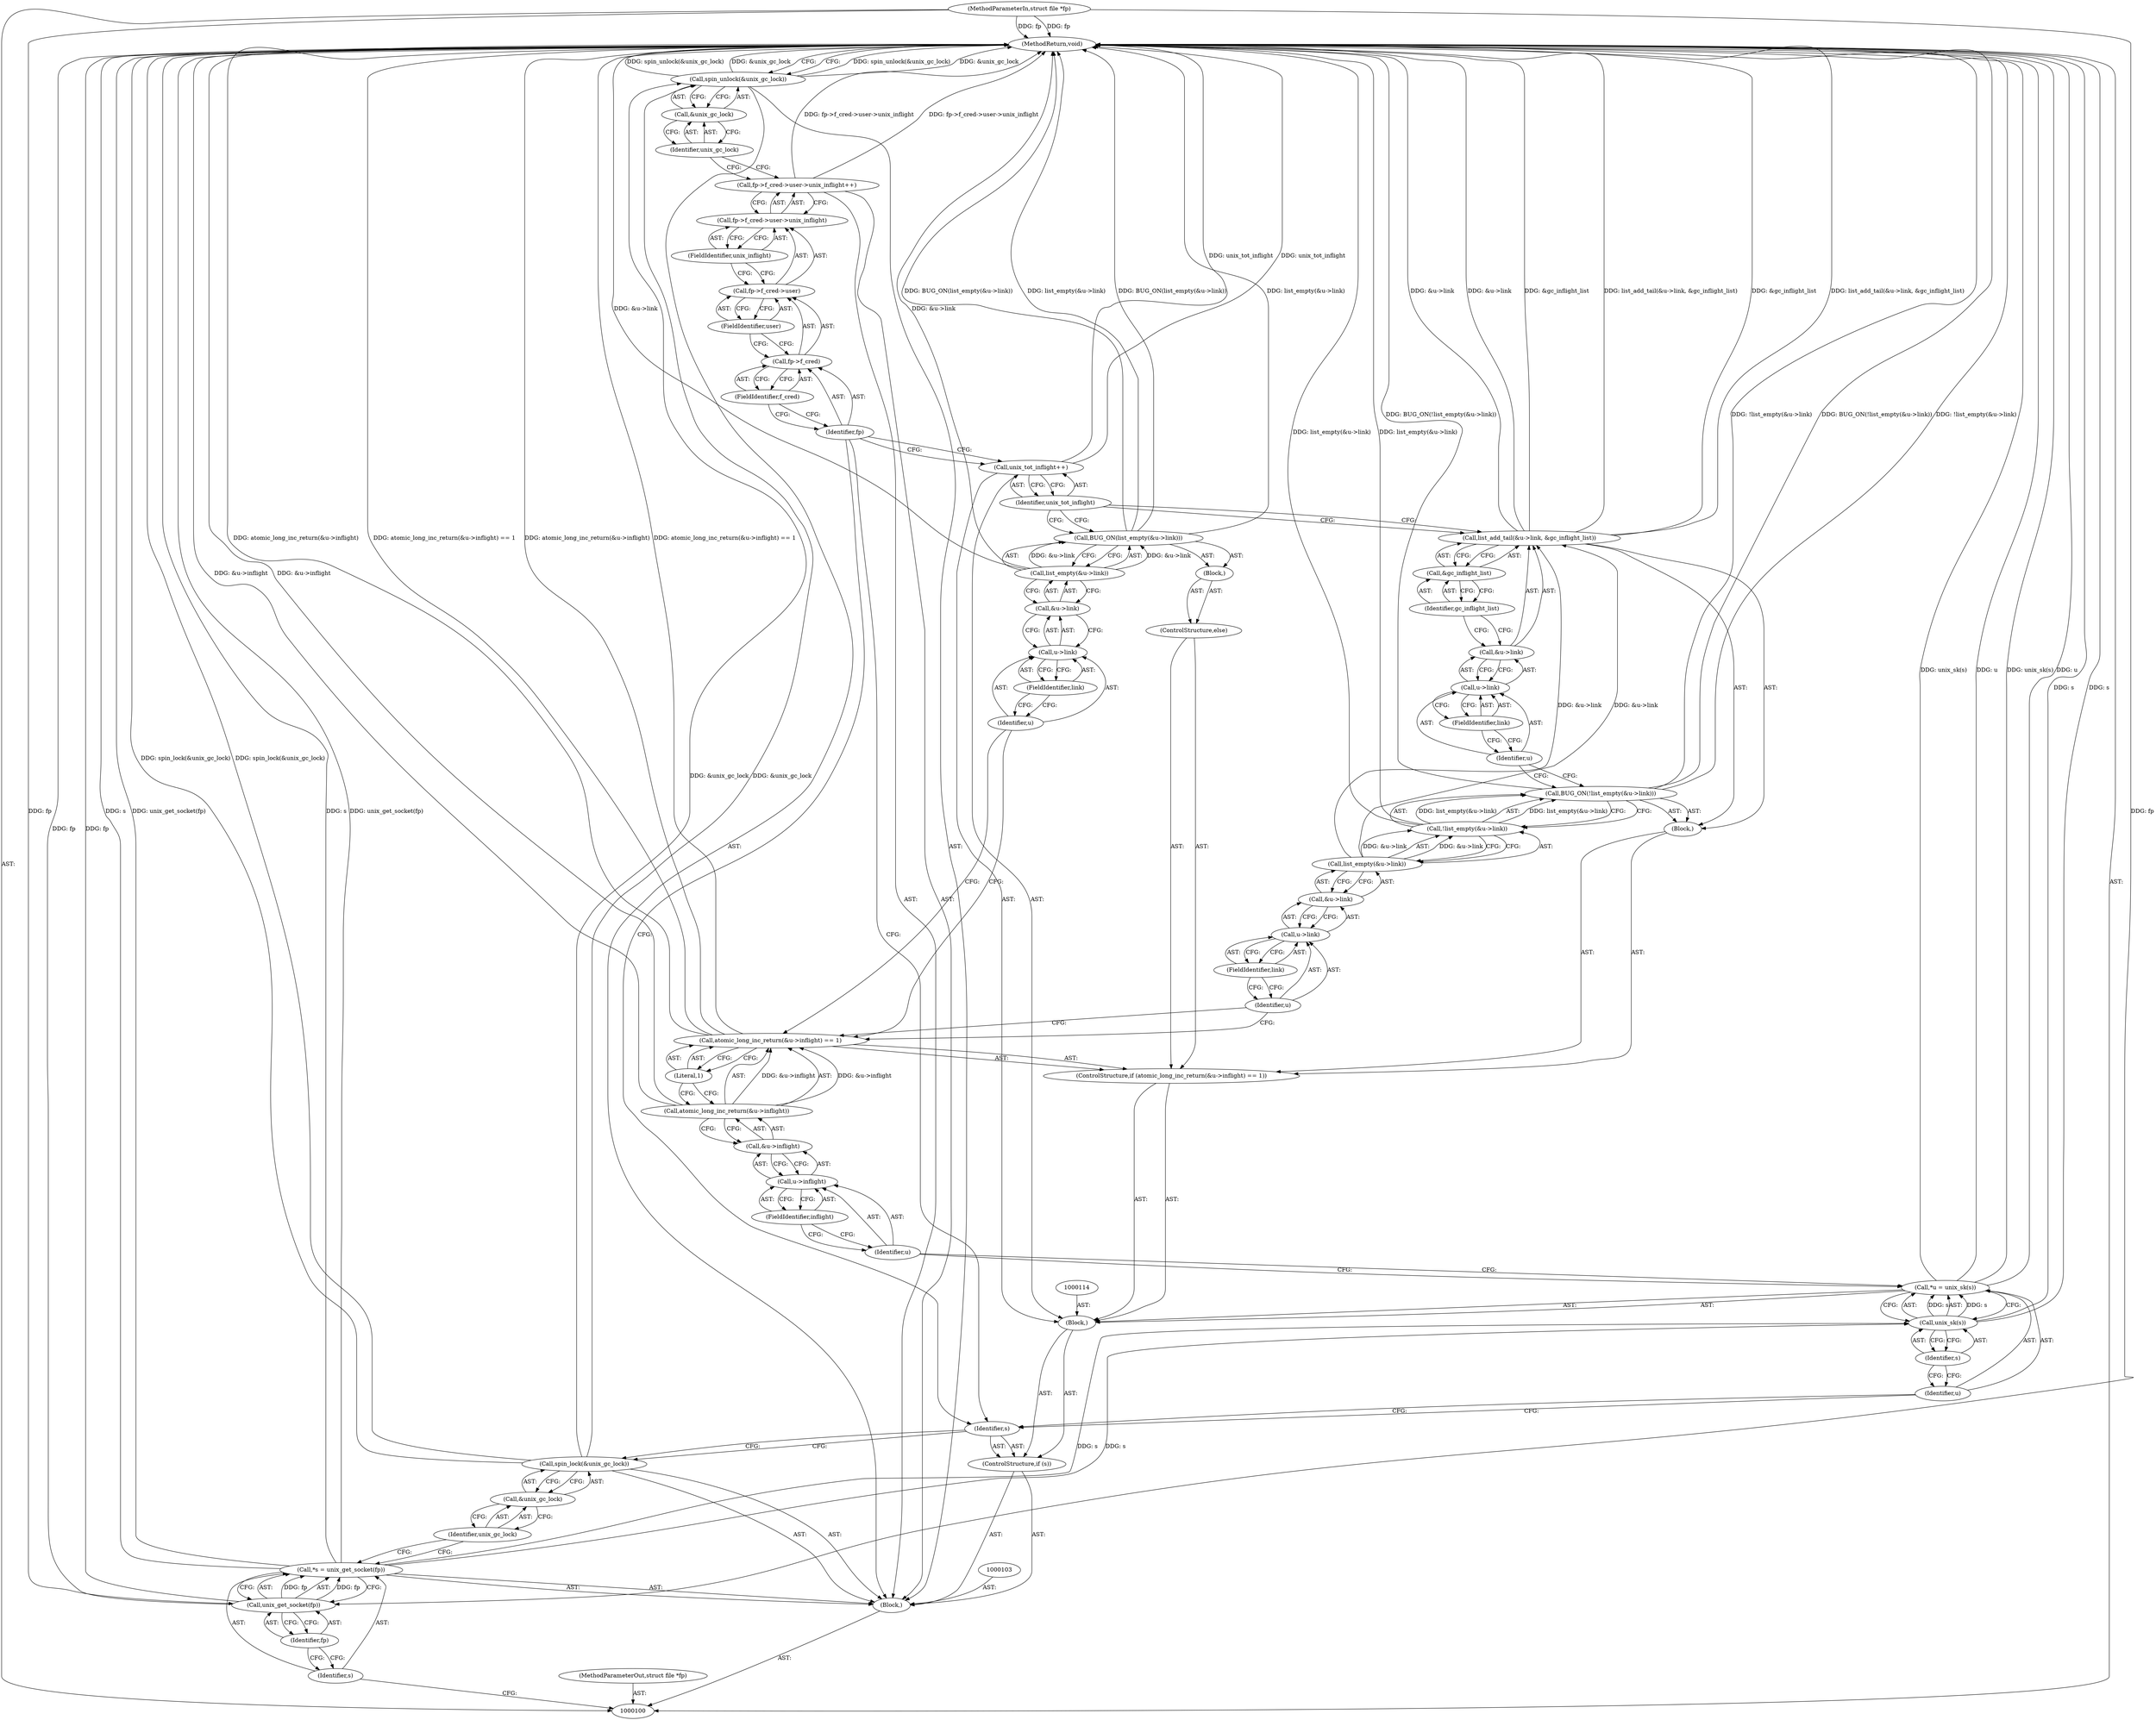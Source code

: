 digraph "0_linux_712f4aad406bb1ed67f3f98d04c044191f0ff593_0" {
"1000163" [label="(MethodReturn,void)"];
"1000101" [label="(MethodParameterIn,struct file *fp)"];
"1000231" [label="(MethodParameterOut,struct file *fp)"];
"1000119" [label="(ControlStructure,if (atomic_long_inc_return(&u->inflight) == 1))"];
"1000122" [label="(Call,&u->inflight)"];
"1000123" [label="(Call,u->inflight)"];
"1000124" [label="(Identifier,u)"];
"1000125" [label="(FieldIdentifier,inflight)"];
"1000126" [label="(Literal,1)"];
"1000127" [label="(Block,)"];
"1000120" [label="(Call,atomic_long_inc_return(&u->inflight) == 1)"];
"1000121" [label="(Call,atomic_long_inc_return(&u->inflight))"];
"1000129" [label="(Call,!list_empty(&u->link))"];
"1000130" [label="(Call,list_empty(&u->link))"];
"1000131" [label="(Call,&u->link)"];
"1000132" [label="(Call,u->link)"];
"1000133" [label="(Identifier,u)"];
"1000134" [label="(FieldIdentifier,link)"];
"1000128" [label="(Call,BUG_ON(!list_empty(&u->link)))"];
"1000136" [label="(Call,&u->link)"];
"1000137" [label="(Call,u->link)"];
"1000138" [label="(Identifier,u)"];
"1000139" [label="(FieldIdentifier,link)"];
"1000140" [label="(Call,&gc_inflight_list)"];
"1000141" [label="(Identifier,gc_inflight_list)"];
"1000135" [label="(Call,list_add_tail(&u->link, &gc_inflight_list))"];
"1000143" [label="(Block,)"];
"1000142" [label="(ControlStructure,else)"];
"1000145" [label="(Call,list_empty(&u->link))"];
"1000146" [label="(Call,&u->link)"];
"1000147" [label="(Call,u->link)"];
"1000148" [label="(Identifier,u)"];
"1000149" [label="(FieldIdentifier,link)"];
"1000144" [label="(Call,BUG_ON(list_empty(&u->link)))"];
"1000150" [label="(Call,unix_tot_inflight++)"];
"1000151" [label="(Identifier,unix_tot_inflight)"];
"1000152" [label="(Call,fp->f_cred->user->unix_inflight++)"];
"1000153" [label="(Call,fp->f_cred->user->unix_inflight)"];
"1000154" [label="(Call,fp->f_cred->user)"];
"1000155" [label="(Call,fp->f_cred)"];
"1000156" [label="(Identifier,fp)"];
"1000158" [label="(FieldIdentifier,user)"];
"1000159" [label="(FieldIdentifier,unix_inflight)"];
"1000157" [label="(FieldIdentifier,f_cred)"];
"1000160" [label="(Call,spin_unlock(&unix_gc_lock))"];
"1000161" [label="(Call,&unix_gc_lock)"];
"1000162" [label="(Identifier,unix_gc_lock)"];
"1000102" [label="(Block,)"];
"1000104" [label="(Call,*s = unix_get_socket(fp))"];
"1000105" [label="(Identifier,s)"];
"1000106" [label="(Call,unix_get_socket(fp))"];
"1000107" [label="(Identifier,fp)"];
"1000108" [label="(Call,spin_lock(&unix_gc_lock))"];
"1000109" [label="(Call,&unix_gc_lock)"];
"1000110" [label="(Identifier,unix_gc_lock)"];
"1000111" [label="(ControlStructure,if (s))"];
"1000112" [label="(Identifier,s)"];
"1000115" [label="(Call,*u = unix_sk(s))"];
"1000116" [label="(Identifier,u)"];
"1000117" [label="(Call,unix_sk(s))"];
"1000113" [label="(Block,)"];
"1000118" [label="(Identifier,s)"];
"1000163" -> "1000100"  [label="AST: "];
"1000163" -> "1000160"  [label="CFG: "];
"1000115" -> "1000163"  [label="DDG: unix_sk(s)"];
"1000115" -> "1000163"  [label="DDG: u"];
"1000129" -> "1000163"  [label="DDG: list_empty(&u->link)"];
"1000108" -> "1000163"  [label="DDG: spin_lock(&unix_gc_lock)"];
"1000104" -> "1000163"  [label="DDG: s"];
"1000104" -> "1000163"  [label="DDG: unix_get_socket(fp)"];
"1000160" -> "1000163"  [label="DDG: spin_unlock(&unix_gc_lock)"];
"1000160" -> "1000163"  [label="DDG: &unix_gc_lock"];
"1000152" -> "1000163"  [label="DDG: fp->f_cred->user->unix_inflight"];
"1000117" -> "1000163"  [label="DDG: s"];
"1000128" -> "1000163"  [label="DDG: BUG_ON(!list_empty(&u->link))"];
"1000128" -> "1000163"  [label="DDG: !list_empty(&u->link)"];
"1000145" -> "1000163"  [label="DDG: &u->link"];
"1000106" -> "1000163"  [label="DDG: fp"];
"1000150" -> "1000163"  [label="DDG: unix_tot_inflight"];
"1000135" -> "1000163"  [label="DDG: &gc_inflight_list"];
"1000135" -> "1000163"  [label="DDG: list_add_tail(&u->link, &gc_inflight_list)"];
"1000135" -> "1000163"  [label="DDG: &u->link"];
"1000144" -> "1000163"  [label="DDG: BUG_ON(list_empty(&u->link))"];
"1000144" -> "1000163"  [label="DDG: list_empty(&u->link)"];
"1000120" -> "1000163"  [label="DDG: atomic_long_inc_return(&u->inflight)"];
"1000120" -> "1000163"  [label="DDG: atomic_long_inc_return(&u->inflight) == 1"];
"1000101" -> "1000163"  [label="DDG: fp"];
"1000121" -> "1000163"  [label="DDG: &u->inflight"];
"1000101" -> "1000100"  [label="AST: "];
"1000101" -> "1000163"  [label="DDG: fp"];
"1000101" -> "1000106"  [label="DDG: fp"];
"1000231" -> "1000100"  [label="AST: "];
"1000119" -> "1000113"  [label="AST: "];
"1000120" -> "1000119"  [label="AST: "];
"1000127" -> "1000119"  [label="AST: "];
"1000142" -> "1000119"  [label="AST: "];
"1000122" -> "1000121"  [label="AST: "];
"1000122" -> "1000123"  [label="CFG: "];
"1000123" -> "1000122"  [label="AST: "];
"1000121" -> "1000122"  [label="CFG: "];
"1000123" -> "1000122"  [label="AST: "];
"1000123" -> "1000125"  [label="CFG: "];
"1000124" -> "1000123"  [label="AST: "];
"1000125" -> "1000123"  [label="AST: "];
"1000122" -> "1000123"  [label="CFG: "];
"1000124" -> "1000123"  [label="AST: "];
"1000124" -> "1000115"  [label="CFG: "];
"1000125" -> "1000124"  [label="CFG: "];
"1000125" -> "1000123"  [label="AST: "];
"1000125" -> "1000124"  [label="CFG: "];
"1000123" -> "1000125"  [label="CFG: "];
"1000126" -> "1000120"  [label="AST: "];
"1000126" -> "1000121"  [label="CFG: "];
"1000120" -> "1000126"  [label="CFG: "];
"1000127" -> "1000119"  [label="AST: "];
"1000128" -> "1000127"  [label="AST: "];
"1000135" -> "1000127"  [label="AST: "];
"1000120" -> "1000119"  [label="AST: "];
"1000120" -> "1000126"  [label="CFG: "];
"1000121" -> "1000120"  [label="AST: "];
"1000126" -> "1000120"  [label="AST: "];
"1000133" -> "1000120"  [label="CFG: "];
"1000148" -> "1000120"  [label="CFG: "];
"1000120" -> "1000163"  [label="DDG: atomic_long_inc_return(&u->inflight)"];
"1000120" -> "1000163"  [label="DDG: atomic_long_inc_return(&u->inflight) == 1"];
"1000121" -> "1000120"  [label="DDG: &u->inflight"];
"1000121" -> "1000120"  [label="AST: "];
"1000121" -> "1000122"  [label="CFG: "];
"1000122" -> "1000121"  [label="AST: "];
"1000126" -> "1000121"  [label="CFG: "];
"1000121" -> "1000163"  [label="DDG: &u->inflight"];
"1000121" -> "1000120"  [label="DDG: &u->inflight"];
"1000129" -> "1000128"  [label="AST: "];
"1000129" -> "1000130"  [label="CFG: "];
"1000130" -> "1000129"  [label="AST: "];
"1000128" -> "1000129"  [label="CFG: "];
"1000129" -> "1000163"  [label="DDG: list_empty(&u->link)"];
"1000129" -> "1000128"  [label="DDG: list_empty(&u->link)"];
"1000130" -> "1000129"  [label="DDG: &u->link"];
"1000130" -> "1000129"  [label="AST: "];
"1000130" -> "1000131"  [label="CFG: "];
"1000131" -> "1000130"  [label="AST: "];
"1000129" -> "1000130"  [label="CFG: "];
"1000130" -> "1000129"  [label="DDG: &u->link"];
"1000130" -> "1000135"  [label="DDG: &u->link"];
"1000131" -> "1000130"  [label="AST: "];
"1000131" -> "1000132"  [label="CFG: "];
"1000132" -> "1000131"  [label="AST: "];
"1000130" -> "1000131"  [label="CFG: "];
"1000132" -> "1000131"  [label="AST: "];
"1000132" -> "1000134"  [label="CFG: "];
"1000133" -> "1000132"  [label="AST: "];
"1000134" -> "1000132"  [label="AST: "];
"1000131" -> "1000132"  [label="CFG: "];
"1000133" -> "1000132"  [label="AST: "];
"1000133" -> "1000120"  [label="CFG: "];
"1000134" -> "1000133"  [label="CFG: "];
"1000134" -> "1000132"  [label="AST: "];
"1000134" -> "1000133"  [label="CFG: "];
"1000132" -> "1000134"  [label="CFG: "];
"1000128" -> "1000127"  [label="AST: "];
"1000128" -> "1000129"  [label="CFG: "];
"1000129" -> "1000128"  [label="AST: "];
"1000138" -> "1000128"  [label="CFG: "];
"1000128" -> "1000163"  [label="DDG: BUG_ON(!list_empty(&u->link))"];
"1000128" -> "1000163"  [label="DDG: !list_empty(&u->link)"];
"1000129" -> "1000128"  [label="DDG: list_empty(&u->link)"];
"1000136" -> "1000135"  [label="AST: "];
"1000136" -> "1000137"  [label="CFG: "];
"1000137" -> "1000136"  [label="AST: "];
"1000141" -> "1000136"  [label="CFG: "];
"1000137" -> "1000136"  [label="AST: "];
"1000137" -> "1000139"  [label="CFG: "];
"1000138" -> "1000137"  [label="AST: "];
"1000139" -> "1000137"  [label="AST: "];
"1000136" -> "1000137"  [label="CFG: "];
"1000138" -> "1000137"  [label="AST: "];
"1000138" -> "1000128"  [label="CFG: "];
"1000139" -> "1000138"  [label="CFG: "];
"1000139" -> "1000137"  [label="AST: "];
"1000139" -> "1000138"  [label="CFG: "];
"1000137" -> "1000139"  [label="CFG: "];
"1000140" -> "1000135"  [label="AST: "];
"1000140" -> "1000141"  [label="CFG: "];
"1000141" -> "1000140"  [label="AST: "];
"1000135" -> "1000140"  [label="CFG: "];
"1000141" -> "1000140"  [label="AST: "];
"1000141" -> "1000136"  [label="CFG: "];
"1000140" -> "1000141"  [label="CFG: "];
"1000135" -> "1000127"  [label="AST: "];
"1000135" -> "1000140"  [label="CFG: "];
"1000136" -> "1000135"  [label="AST: "];
"1000140" -> "1000135"  [label="AST: "];
"1000151" -> "1000135"  [label="CFG: "];
"1000135" -> "1000163"  [label="DDG: &gc_inflight_list"];
"1000135" -> "1000163"  [label="DDG: list_add_tail(&u->link, &gc_inflight_list)"];
"1000135" -> "1000163"  [label="DDG: &u->link"];
"1000130" -> "1000135"  [label="DDG: &u->link"];
"1000143" -> "1000142"  [label="AST: "];
"1000144" -> "1000143"  [label="AST: "];
"1000142" -> "1000119"  [label="AST: "];
"1000143" -> "1000142"  [label="AST: "];
"1000145" -> "1000144"  [label="AST: "];
"1000145" -> "1000146"  [label="CFG: "];
"1000146" -> "1000145"  [label="AST: "];
"1000144" -> "1000145"  [label="CFG: "];
"1000145" -> "1000163"  [label="DDG: &u->link"];
"1000145" -> "1000144"  [label="DDG: &u->link"];
"1000146" -> "1000145"  [label="AST: "];
"1000146" -> "1000147"  [label="CFG: "];
"1000147" -> "1000146"  [label="AST: "];
"1000145" -> "1000146"  [label="CFG: "];
"1000147" -> "1000146"  [label="AST: "];
"1000147" -> "1000149"  [label="CFG: "];
"1000148" -> "1000147"  [label="AST: "];
"1000149" -> "1000147"  [label="AST: "];
"1000146" -> "1000147"  [label="CFG: "];
"1000148" -> "1000147"  [label="AST: "];
"1000148" -> "1000120"  [label="CFG: "];
"1000149" -> "1000148"  [label="CFG: "];
"1000149" -> "1000147"  [label="AST: "];
"1000149" -> "1000148"  [label="CFG: "];
"1000147" -> "1000149"  [label="CFG: "];
"1000144" -> "1000143"  [label="AST: "];
"1000144" -> "1000145"  [label="CFG: "];
"1000145" -> "1000144"  [label="AST: "];
"1000151" -> "1000144"  [label="CFG: "];
"1000144" -> "1000163"  [label="DDG: BUG_ON(list_empty(&u->link))"];
"1000144" -> "1000163"  [label="DDG: list_empty(&u->link)"];
"1000145" -> "1000144"  [label="DDG: &u->link"];
"1000150" -> "1000113"  [label="AST: "];
"1000150" -> "1000151"  [label="CFG: "];
"1000151" -> "1000150"  [label="AST: "];
"1000156" -> "1000150"  [label="CFG: "];
"1000150" -> "1000163"  [label="DDG: unix_tot_inflight"];
"1000151" -> "1000150"  [label="AST: "];
"1000151" -> "1000135"  [label="CFG: "];
"1000151" -> "1000144"  [label="CFG: "];
"1000150" -> "1000151"  [label="CFG: "];
"1000152" -> "1000102"  [label="AST: "];
"1000152" -> "1000153"  [label="CFG: "];
"1000153" -> "1000152"  [label="AST: "];
"1000162" -> "1000152"  [label="CFG: "];
"1000152" -> "1000163"  [label="DDG: fp->f_cred->user->unix_inflight"];
"1000153" -> "1000152"  [label="AST: "];
"1000153" -> "1000159"  [label="CFG: "];
"1000154" -> "1000153"  [label="AST: "];
"1000159" -> "1000153"  [label="AST: "];
"1000152" -> "1000153"  [label="CFG: "];
"1000154" -> "1000153"  [label="AST: "];
"1000154" -> "1000158"  [label="CFG: "];
"1000155" -> "1000154"  [label="AST: "];
"1000158" -> "1000154"  [label="AST: "];
"1000159" -> "1000154"  [label="CFG: "];
"1000155" -> "1000154"  [label="AST: "];
"1000155" -> "1000157"  [label="CFG: "];
"1000156" -> "1000155"  [label="AST: "];
"1000157" -> "1000155"  [label="AST: "];
"1000158" -> "1000155"  [label="CFG: "];
"1000156" -> "1000155"  [label="AST: "];
"1000156" -> "1000150"  [label="CFG: "];
"1000156" -> "1000112"  [label="CFG: "];
"1000157" -> "1000156"  [label="CFG: "];
"1000158" -> "1000154"  [label="AST: "];
"1000158" -> "1000155"  [label="CFG: "];
"1000154" -> "1000158"  [label="CFG: "];
"1000159" -> "1000153"  [label="AST: "];
"1000159" -> "1000154"  [label="CFG: "];
"1000153" -> "1000159"  [label="CFG: "];
"1000157" -> "1000155"  [label="AST: "];
"1000157" -> "1000156"  [label="CFG: "];
"1000155" -> "1000157"  [label="CFG: "];
"1000160" -> "1000102"  [label="AST: "];
"1000160" -> "1000161"  [label="CFG: "];
"1000161" -> "1000160"  [label="AST: "];
"1000163" -> "1000160"  [label="CFG: "];
"1000160" -> "1000163"  [label="DDG: spin_unlock(&unix_gc_lock)"];
"1000160" -> "1000163"  [label="DDG: &unix_gc_lock"];
"1000108" -> "1000160"  [label="DDG: &unix_gc_lock"];
"1000161" -> "1000160"  [label="AST: "];
"1000161" -> "1000162"  [label="CFG: "];
"1000162" -> "1000161"  [label="AST: "];
"1000160" -> "1000161"  [label="CFG: "];
"1000162" -> "1000161"  [label="AST: "];
"1000162" -> "1000152"  [label="CFG: "];
"1000161" -> "1000162"  [label="CFG: "];
"1000102" -> "1000100"  [label="AST: "];
"1000103" -> "1000102"  [label="AST: "];
"1000104" -> "1000102"  [label="AST: "];
"1000108" -> "1000102"  [label="AST: "];
"1000111" -> "1000102"  [label="AST: "];
"1000152" -> "1000102"  [label="AST: "];
"1000160" -> "1000102"  [label="AST: "];
"1000104" -> "1000102"  [label="AST: "];
"1000104" -> "1000106"  [label="CFG: "];
"1000105" -> "1000104"  [label="AST: "];
"1000106" -> "1000104"  [label="AST: "];
"1000110" -> "1000104"  [label="CFG: "];
"1000104" -> "1000163"  [label="DDG: s"];
"1000104" -> "1000163"  [label="DDG: unix_get_socket(fp)"];
"1000106" -> "1000104"  [label="DDG: fp"];
"1000104" -> "1000117"  [label="DDG: s"];
"1000105" -> "1000104"  [label="AST: "];
"1000105" -> "1000100"  [label="CFG: "];
"1000107" -> "1000105"  [label="CFG: "];
"1000106" -> "1000104"  [label="AST: "];
"1000106" -> "1000107"  [label="CFG: "];
"1000107" -> "1000106"  [label="AST: "];
"1000104" -> "1000106"  [label="CFG: "];
"1000106" -> "1000163"  [label="DDG: fp"];
"1000106" -> "1000104"  [label="DDG: fp"];
"1000101" -> "1000106"  [label="DDG: fp"];
"1000107" -> "1000106"  [label="AST: "];
"1000107" -> "1000105"  [label="CFG: "];
"1000106" -> "1000107"  [label="CFG: "];
"1000108" -> "1000102"  [label="AST: "];
"1000108" -> "1000109"  [label="CFG: "];
"1000109" -> "1000108"  [label="AST: "];
"1000112" -> "1000108"  [label="CFG: "];
"1000108" -> "1000163"  [label="DDG: spin_lock(&unix_gc_lock)"];
"1000108" -> "1000160"  [label="DDG: &unix_gc_lock"];
"1000109" -> "1000108"  [label="AST: "];
"1000109" -> "1000110"  [label="CFG: "];
"1000110" -> "1000109"  [label="AST: "];
"1000108" -> "1000109"  [label="CFG: "];
"1000110" -> "1000109"  [label="AST: "];
"1000110" -> "1000104"  [label="CFG: "];
"1000109" -> "1000110"  [label="CFG: "];
"1000111" -> "1000102"  [label="AST: "];
"1000112" -> "1000111"  [label="AST: "];
"1000113" -> "1000111"  [label="AST: "];
"1000112" -> "1000111"  [label="AST: "];
"1000112" -> "1000108"  [label="CFG: "];
"1000116" -> "1000112"  [label="CFG: "];
"1000156" -> "1000112"  [label="CFG: "];
"1000115" -> "1000113"  [label="AST: "];
"1000115" -> "1000117"  [label="CFG: "];
"1000116" -> "1000115"  [label="AST: "];
"1000117" -> "1000115"  [label="AST: "];
"1000124" -> "1000115"  [label="CFG: "];
"1000115" -> "1000163"  [label="DDG: unix_sk(s)"];
"1000115" -> "1000163"  [label="DDG: u"];
"1000117" -> "1000115"  [label="DDG: s"];
"1000116" -> "1000115"  [label="AST: "];
"1000116" -> "1000112"  [label="CFG: "];
"1000118" -> "1000116"  [label="CFG: "];
"1000117" -> "1000115"  [label="AST: "];
"1000117" -> "1000118"  [label="CFG: "];
"1000118" -> "1000117"  [label="AST: "];
"1000115" -> "1000117"  [label="CFG: "];
"1000117" -> "1000163"  [label="DDG: s"];
"1000117" -> "1000115"  [label="DDG: s"];
"1000104" -> "1000117"  [label="DDG: s"];
"1000113" -> "1000111"  [label="AST: "];
"1000114" -> "1000113"  [label="AST: "];
"1000115" -> "1000113"  [label="AST: "];
"1000119" -> "1000113"  [label="AST: "];
"1000150" -> "1000113"  [label="AST: "];
"1000118" -> "1000117"  [label="AST: "];
"1000118" -> "1000116"  [label="CFG: "];
"1000117" -> "1000118"  [label="CFG: "];
}
